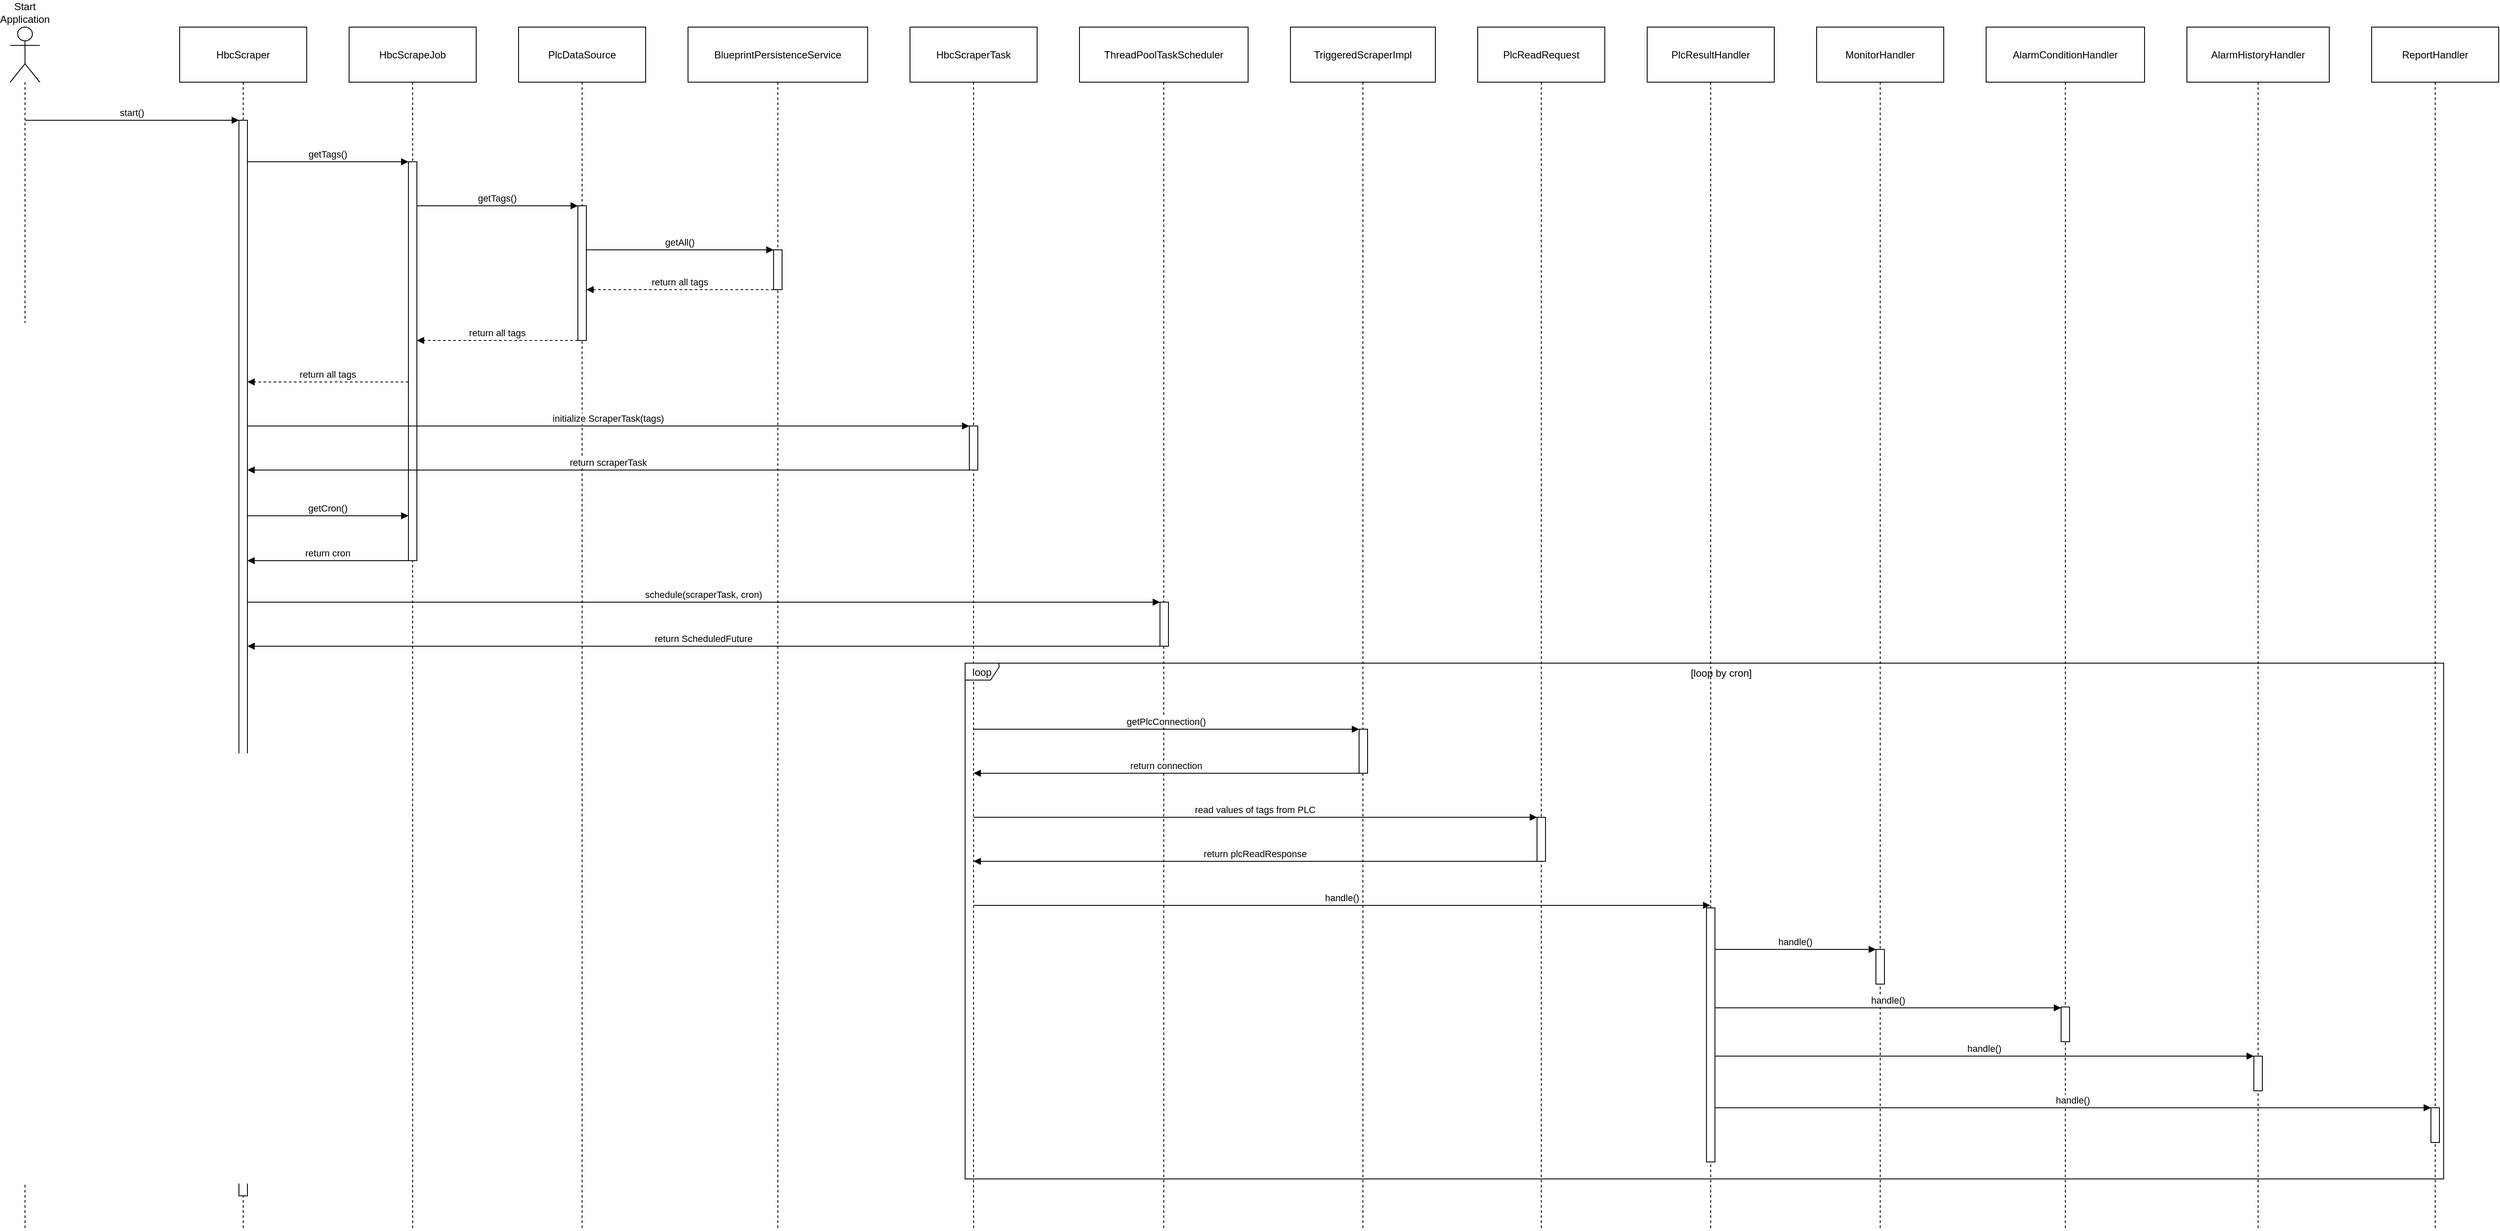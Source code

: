 <mxfile version="24.2.2" type="google">
  <diagram name="Page-1" id="VU7iLqCbRG2ZNxlCxFiA">
    <mxGraphModel grid="1" page="1" gridSize="10" guides="1" tooltips="1" connect="1" arrows="1" fold="1" pageScale="1" pageWidth="850" pageHeight="1100" math="0" shadow="0">
      <root>
        <mxCell id="0" />
        <mxCell id="1" parent="0" />
        <mxCell id="ag36timdUXWH244_NKGV-1" value="Start Application" style="shape=umlLifeline;perimeter=lifelinePerimeter;whiteSpace=wrap;container=1;dropTarget=0;collapsible=0;recursiveResize=0;outlineConnect=0;portConstraint=eastwest;newEdgeStyle={&quot;edgeStyle&quot;:&quot;elbowEdgeStyle&quot;,&quot;elbow&quot;:&quot;vertical&quot;,&quot;curved&quot;:0,&quot;rounded&quot;:0};participant=umlActor;verticalAlign=bottom;labelPosition=center;verticalLabelPosition=top;align=center;size=65;" vertex="1" parent="1">
          <mxGeometry x="20" y="20" width="35" height="1420" as="geometry" />
        </mxCell>
        <mxCell id="ag36timdUXWH244_NKGV-2" value="HbcScraper" style="shape=umlLifeline;perimeter=lifelinePerimeter;whiteSpace=wrap;container=1;dropTarget=0;collapsible=0;recursiveResize=0;outlineConnect=0;portConstraint=eastwest;newEdgeStyle={&quot;edgeStyle&quot;:&quot;elbowEdgeStyle&quot;,&quot;elbow&quot;:&quot;vertical&quot;,&quot;curved&quot;:0,&quot;rounded&quot;:0};size=65;" vertex="1" parent="1">
          <mxGeometry x="220" y="20" width="150" height="1420" as="geometry" />
        </mxCell>
        <mxCell id="ag36timdUXWH244_NKGV-47" value="" style="points=[];perimeter=orthogonalPerimeter;outlineConnect=0;targetShapes=umlLifeline;portConstraint=eastwest;newEdgeStyle={&quot;edgeStyle&quot;:&quot;elbowEdgeStyle&quot;,&quot;elbow&quot;:&quot;vertical&quot;,&quot;curved&quot;:0,&quot;rounded&quot;:0}" vertex="1" parent="ag36timdUXWH244_NKGV-2">
          <mxGeometry x="70" y="110" width="10" height="1270" as="geometry" />
        </mxCell>
        <mxCell id="ag36timdUXWH244_NKGV-3" value="HbcScrapeJob" style="shape=umlLifeline;perimeter=lifelinePerimeter;whiteSpace=wrap;container=1;dropTarget=0;collapsible=0;recursiveResize=0;outlineConnect=0;portConstraint=eastwest;newEdgeStyle={&quot;edgeStyle&quot;:&quot;elbowEdgeStyle&quot;,&quot;elbow&quot;:&quot;vertical&quot;,&quot;curved&quot;:0,&quot;rounded&quot;:0};size=65;" vertex="1" parent="1">
          <mxGeometry x="420" y="20" width="150" height="1420" as="geometry" />
        </mxCell>
        <mxCell id="ag36timdUXWH244_NKGV-4" value="" style="points=[];perimeter=orthogonalPerimeter;outlineConnect=0;targetShapes=umlLifeline;portConstraint=eastwest;newEdgeStyle={&quot;edgeStyle&quot;:&quot;elbowEdgeStyle&quot;,&quot;elbow&quot;:&quot;vertical&quot;,&quot;curved&quot;:0,&quot;rounded&quot;:0}" vertex="1" parent="ag36timdUXWH244_NKGV-3">
          <mxGeometry x="70" y="159" width="10" height="471" as="geometry" />
        </mxCell>
        <mxCell id="ag36timdUXWH244_NKGV-6" value="PlcDataSource" style="shape=umlLifeline;perimeter=lifelinePerimeter;whiteSpace=wrap;container=1;dropTarget=0;collapsible=0;recursiveResize=0;outlineConnect=0;portConstraint=eastwest;newEdgeStyle={&quot;edgeStyle&quot;:&quot;elbowEdgeStyle&quot;,&quot;elbow&quot;:&quot;vertical&quot;,&quot;curved&quot;:0,&quot;rounded&quot;:0};size=65;" vertex="1" parent="1">
          <mxGeometry x="620" y="20" width="150" height="1420" as="geometry" />
        </mxCell>
        <mxCell id="ag36timdUXWH244_NKGV-7" value="" style="points=[];perimeter=orthogonalPerimeter;outlineConnect=0;targetShapes=umlLifeline;portConstraint=eastwest;newEdgeStyle={&quot;edgeStyle&quot;:&quot;elbowEdgeStyle&quot;,&quot;elbow&quot;:&quot;vertical&quot;,&quot;curved&quot;:0,&quot;rounded&quot;:0}" vertex="1" parent="ag36timdUXWH244_NKGV-6">
          <mxGeometry x="70" y="211" width="10" height="159" as="geometry" />
        </mxCell>
        <mxCell id="ag36timdUXWH244_NKGV-8" value="BlueprintPersistenceService" style="shape=umlLifeline;perimeter=lifelinePerimeter;whiteSpace=wrap;container=1;dropTarget=0;collapsible=0;recursiveResize=0;outlineConnect=0;portConstraint=eastwest;newEdgeStyle={&quot;edgeStyle&quot;:&quot;elbowEdgeStyle&quot;,&quot;elbow&quot;:&quot;vertical&quot;,&quot;curved&quot;:0,&quot;rounded&quot;:0};size=65;" vertex="1" parent="1">
          <mxGeometry x="820" y="20" width="212" height="1420" as="geometry" />
        </mxCell>
        <mxCell id="ag36timdUXWH244_NKGV-9" value="" style="points=[];perimeter=orthogonalPerimeter;outlineConnect=0;targetShapes=umlLifeline;portConstraint=eastwest;newEdgeStyle={&quot;edgeStyle&quot;:&quot;elbowEdgeStyle&quot;,&quot;elbow&quot;:&quot;vertical&quot;,&quot;curved&quot;:0,&quot;rounded&quot;:0}" vertex="1" parent="ag36timdUXWH244_NKGV-8">
          <mxGeometry x="101" y="263" width="10" height="47" as="geometry" />
        </mxCell>
        <mxCell id="ag36timdUXWH244_NKGV-10" value="HbcScraperTask" style="shape=umlLifeline;perimeter=lifelinePerimeter;whiteSpace=wrap;container=1;dropTarget=0;collapsible=0;recursiveResize=0;outlineConnect=0;portConstraint=eastwest;newEdgeStyle={&quot;edgeStyle&quot;:&quot;elbowEdgeStyle&quot;,&quot;elbow&quot;:&quot;vertical&quot;,&quot;curved&quot;:0,&quot;rounded&quot;:0};size=65;" vertex="1" parent="1">
          <mxGeometry x="1082" y="20" width="150" height="1420" as="geometry" />
        </mxCell>
        <mxCell id="ag36timdUXWH244_NKGV-11" value="" style="points=[];perimeter=orthogonalPerimeter;outlineConnect=0;targetShapes=umlLifeline;portConstraint=eastwest;newEdgeStyle={&quot;edgeStyle&quot;:&quot;elbowEdgeStyle&quot;,&quot;elbow&quot;:&quot;vertical&quot;,&quot;curved&quot;:0,&quot;rounded&quot;:0}" vertex="1" parent="ag36timdUXWH244_NKGV-10">
          <mxGeometry x="70" y="471" width="10" height="52" as="geometry" />
        </mxCell>
        <mxCell id="ag36timdUXWH244_NKGV-12" value="ThreadPoolTaskScheduler" style="shape=umlLifeline;perimeter=lifelinePerimeter;whiteSpace=wrap;container=1;dropTarget=0;collapsible=0;recursiveResize=0;outlineConnect=0;portConstraint=eastwest;newEdgeStyle={&quot;edgeStyle&quot;:&quot;elbowEdgeStyle&quot;,&quot;elbow&quot;:&quot;vertical&quot;,&quot;curved&quot;:0,&quot;rounded&quot;:0};size=65;" vertex="1" parent="1">
          <mxGeometry x="1282" y="20" width="199" height="1420" as="geometry" />
        </mxCell>
        <mxCell id="ag36timdUXWH244_NKGV-13" value="" style="points=[];perimeter=orthogonalPerimeter;outlineConnect=0;targetShapes=umlLifeline;portConstraint=eastwest;newEdgeStyle={&quot;edgeStyle&quot;:&quot;elbowEdgeStyle&quot;,&quot;elbow&quot;:&quot;vertical&quot;,&quot;curved&quot;:0,&quot;rounded&quot;:0}" vertex="1" parent="ag36timdUXWH244_NKGV-12">
          <mxGeometry x="95" y="679" width="10" height="52" as="geometry" />
        </mxCell>
        <mxCell id="ag36timdUXWH244_NKGV-14" value="TriggeredScraperImpl" style="shape=umlLifeline;perimeter=lifelinePerimeter;whiteSpace=wrap;container=1;dropTarget=0;collapsible=0;recursiveResize=0;outlineConnect=0;portConstraint=eastwest;newEdgeStyle={&quot;edgeStyle&quot;:&quot;elbowEdgeStyle&quot;,&quot;elbow&quot;:&quot;vertical&quot;,&quot;curved&quot;:0,&quot;rounded&quot;:0};size=65;" vertex="1" parent="1">
          <mxGeometry x="1531" y="20" width="171" height="1420" as="geometry" />
        </mxCell>
        <mxCell id="ag36timdUXWH244_NKGV-15" value="" style="points=[];perimeter=orthogonalPerimeter;outlineConnect=0;targetShapes=umlLifeline;portConstraint=eastwest;newEdgeStyle={&quot;edgeStyle&quot;:&quot;elbowEdgeStyle&quot;,&quot;elbow&quot;:&quot;vertical&quot;,&quot;curved&quot;:0,&quot;rounded&quot;:0}" vertex="1" parent="ag36timdUXWH244_NKGV-14">
          <mxGeometry x="81" y="829" width="10" height="52" as="geometry" />
        </mxCell>
        <mxCell id="ag36timdUXWH244_NKGV-16" value="PlcReadRequest" style="shape=umlLifeline;perimeter=lifelinePerimeter;whiteSpace=wrap;container=1;dropTarget=0;collapsible=0;recursiveResize=0;outlineConnect=0;portConstraint=eastwest;newEdgeStyle={&quot;edgeStyle&quot;:&quot;elbowEdgeStyle&quot;,&quot;elbow&quot;:&quot;vertical&quot;,&quot;curved&quot;:0,&quot;rounded&quot;:0};size=65;" vertex="1" parent="1">
          <mxGeometry x="1752" y="20" width="150" height="1420" as="geometry" />
        </mxCell>
        <mxCell id="ag36timdUXWH244_NKGV-17" value="" style="points=[];perimeter=orthogonalPerimeter;outlineConnect=0;targetShapes=umlLifeline;portConstraint=eastwest;newEdgeStyle={&quot;edgeStyle&quot;:&quot;elbowEdgeStyle&quot;,&quot;elbow&quot;:&quot;vertical&quot;,&quot;curved&quot;:0,&quot;rounded&quot;:0}" vertex="1" parent="ag36timdUXWH244_NKGV-16">
          <mxGeometry x="70" y="933" width="10" height="52" as="geometry" />
        </mxCell>
        <mxCell id="ag36timdUXWH244_NKGV-18" value="PlcResultHandler" style="shape=umlLifeline;perimeter=lifelinePerimeter;whiteSpace=wrap;container=1;dropTarget=0;collapsible=0;recursiveResize=0;outlineConnect=0;portConstraint=eastwest;newEdgeStyle={&quot;edgeStyle&quot;:&quot;elbowEdgeStyle&quot;,&quot;elbow&quot;:&quot;vertical&quot;,&quot;curved&quot;:0,&quot;rounded&quot;:0};size=65;" vertex="1" parent="1">
          <mxGeometry x="1952" y="20" width="150" height="1420" as="geometry" />
        </mxCell>
        <mxCell id="ag36timdUXWH244_NKGV-19" value="MonitorHandler" style="shape=umlLifeline;perimeter=lifelinePerimeter;whiteSpace=wrap;container=1;dropTarget=0;collapsible=0;recursiveResize=0;outlineConnect=0;portConstraint=eastwest;newEdgeStyle={&quot;edgeStyle&quot;:&quot;elbowEdgeStyle&quot;,&quot;elbow&quot;:&quot;vertical&quot;,&quot;curved&quot;:0,&quot;rounded&quot;:0};size=65;" vertex="1" parent="1">
          <mxGeometry x="2152" y="20" width="150" height="1420" as="geometry" />
        </mxCell>
        <mxCell id="ag36timdUXWH244_NKGV-20" value="AlarmConditionHandler" style="shape=umlLifeline;perimeter=lifelinePerimeter;whiteSpace=wrap;container=1;dropTarget=0;collapsible=0;recursiveResize=0;outlineConnect=0;portConstraint=eastwest;newEdgeStyle={&quot;edgeStyle&quot;:&quot;elbowEdgeStyle&quot;,&quot;elbow&quot;:&quot;vertical&quot;,&quot;curved&quot;:0,&quot;rounded&quot;:0};size=65;" vertex="1" parent="1">
          <mxGeometry x="2352" y="20" width="187" height="1420" as="geometry" />
        </mxCell>
        <mxCell id="ag36timdUXWH244_NKGV-21" value="AlarmHistoryHandler" style="shape=umlLifeline;perimeter=lifelinePerimeter;whiteSpace=wrap;container=1;dropTarget=0;collapsible=0;recursiveResize=0;outlineConnect=0;portConstraint=eastwest;newEdgeStyle={&quot;edgeStyle&quot;:&quot;elbowEdgeStyle&quot;,&quot;elbow&quot;:&quot;vertical&quot;,&quot;curved&quot;:0,&quot;rounded&quot;:0};size=65;" vertex="1" parent="1">
          <mxGeometry x="2589" y="20" width="168" height="1420" as="geometry" />
        </mxCell>
        <mxCell id="ag36timdUXWH244_NKGV-52" value="" style="points=[];perimeter=orthogonalPerimeter;outlineConnect=0;targetShapes=umlLifeline;portConstraint=eastwest;newEdgeStyle={&quot;edgeStyle&quot;:&quot;elbowEdgeStyle&quot;,&quot;elbow&quot;:&quot;vertical&quot;,&quot;curved&quot;:0,&quot;rounded&quot;:0}" vertex="1" parent="ag36timdUXWH244_NKGV-21">
          <mxGeometry x="79" y="1215" width="10" height="41" as="geometry" />
        </mxCell>
        <mxCell id="ag36timdUXWH244_NKGV-22" value="ReportHandler" style="shape=umlLifeline;perimeter=lifelinePerimeter;whiteSpace=wrap;container=1;dropTarget=0;collapsible=0;recursiveResize=0;outlineConnect=0;portConstraint=eastwest;newEdgeStyle={&quot;edgeStyle&quot;:&quot;elbowEdgeStyle&quot;,&quot;elbow&quot;:&quot;vertical&quot;,&quot;curved&quot;:0,&quot;rounded&quot;:0};size=65;" vertex="1" parent="1">
          <mxGeometry x="2807" y="20" width="150" height="1420" as="geometry" />
        </mxCell>
        <mxCell id="ag36timdUXWH244_NKGV-53" value="" style="points=[];perimeter=orthogonalPerimeter;outlineConnect=0;targetShapes=umlLifeline;portConstraint=eastwest;newEdgeStyle={&quot;edgeStyle&quot;:&quot;elbowEdgeStyle&quot;,&quot;elbow&quot;:&quot;vertical&quot;,&quot;curved&quot;:0,&quot;rounded&quot;:0}" vertex="1" parent="ag36timdUXWH244_NKGV-22">
          <mxGeometry x="70" y="1276" width="10" height="41" as="geometry" />
        </mxCell>
        <mxCell id="ag36timdUXWH244_NKGV-23" value="loop" style="shape=umlFrame;pointerEvents=0;dropTarget=0;strokeColor=#000000;height=20;width=40" vertex="1" parent="1">
          <mxGeometry x="1147" y="771" width="1745" height="609" as="geometry" />
        </mxCell>
        <mxCell id="ag36timdUXWH244_NKGV-24" value="[loop by cron]" style="text;strokeColor=none;fillColor=none;align=center;verticalAlign=middle;whiteSpace=wrap;" vertex="1" parent="ag36timdUXWH244_NKGV-23">
          <mxGeometry x="40" width="1705" height="23.696" as="geometry" />
        </mxCell>
        <mxCell id="ag36timdUXWH244_NKGV-25" value="start()" style="verticalAlign=bottom;endArrow=block;edgeStyle=elbowEdgeStyle;elbow=vertical;curved=0;rounded=0;" edge="1" parent="1">
          <mxGeometry relative="1" as="geometry">
            <Array as="points">
              <mxPoint x="205" y="130" />
            </Array>
            <mxPoint x="37.889" y="130" as="sourcePoint" />
            <mxPoint x="290" y="130" as="targetPoint" />
          </mxGeometry>
        </mxCell>
        <mxCell id="ag36timdUXWH244_NKGV-26" value="getTags()" style="verticalAlign=bottom;endArrow=block;edgeStyle=elbowEdgeStyle;elbow=vertical;curved=0;rounded=0;" edge="1" parent="1" source="ag36timdUXWH244_NKGV-47" target="ag36timdUXWH244_NKGV-4">
          <mxGeometry relative="1" as="geometry">
            <Array as="points">
              <mxPoint x="408" y="179" />
            </Array>
          </mxGeometry>
        </mxCell>
        <mxCell id="ag36timdUXWH244_NKGV-27" value="getTags()" style="verticalAlign=bottom;endArrow=block;edgeStyle=elbowEdgeStyle;elbow=vertical;curved=0;rounded=0;" edge="1" parent="1" source="ag36timdUXWH244_NKGV-4" target="ag36timdUXWH244_NKGV-7">
          <mxGeometry relative="1" as="geometry">
            <Array as="points">
              <mxPoint x="608" y="231" />
            </Array>
          </mxGeometry>
        </mxCell>
        <mxCell id="ag36timdUXWH244_NKGV-28" value="getAll()" style="verticalAlign=bottom;endArrow=block;edgeStyle=elbowEdgeStyle;elbow=vertical;curved=0;rounded=0;" edge="1" parent="1" source="ag36timdUXWH244_NKGV-7" target="ag36timdUXWH244_NKGV-9">
          <mxGeometry relative="1" as="geometry">
            <Array as="points">
              <mxPoint x="823" y="283" />
            </Array>
          </mxGeometry>
        </mxCell>
        <mxCell id="ag36timdUXWH244_NKGV-29" value="return all tags" style="verticalAlign=bottom;endArrow=block;edgeStyle=elbowEdgeStyle;elbow=vertical;curved=0;rounded=0;dashed=1;" edge="1" parent="1" source="ag36timdUXWH244_NKGV-9" target="ag36timdUXWH244_NKGV-7">
          <mxGeometry relative="1" as="geometry">
            <Array as="points">
              <mxPoint x="821" y="330" />
            </Array>
            <mxPoint x="926" y="325" as="sourcePoint" />
            <mxPoint x="700" y="372" as="targetPoint" />
          </mxGeometry>
        </mxCell>
        <mxCell id="ag36timdUXWH244_NKGV-30" value="return all tags" style="verticalAlign=bottom;endArrow=block;edgeStyle=elbowEdgeStyle;elbow=vertical;curved=0;rounded=0;dashed=1;" edge="1" parent="1">
          <mxGeometry relative="1" as="geometry">
            <Array as="points">
              <mxPoint x="605" y="390" />
            </Array>
            <mxPoint x="690" y="390" as="sourcePoint" />
            <mxPoint x="500" y="390" as="targetPoint" />
          </mxGeometry>
        </mxCell>
        <mxCell id="ag36timdUXWH244_NKGV-31" value="return all tags" style="verticalAlign=bottom;endArrow=block;edgeStyle=elbowEdgeStyle;elbow=vertical;curved=0;rounded=0;dashed=1;" edge="1" parent="1" source="ag36timdUXWH244_NKGV-4" target="ag36timdUXWH244_NKGV-47">
          <mxGeometry relative="1" as="geometry">
            <Array as="points">
              <mxPoint x="405" y="439" />
            </Array>
          </mxGeometry>
        </mxCell>
        <mxCell id="ag36timdUXWH244_NKGV-32" value="initialize ScraperTask(tags)" style="verticalAlign=bottom;endArrow=block;edgeStyle=elbowEdgeStyle;elbow=vertical;curved=0;rounded=0;" edge="1" parent="1" source="ag36timdUXWH244_NKGV-47" target="ag36timdUXWH244_NKGV-11">
          <mxGeometry relative="1" as="geometry">
            <Array as="points">
              <mxPoint x="739" y="491" />
            </Array>
          </mxGeometry>
        </mxCell>
        <mxCell id="ag36timdUXWH244_NKGV-33" value="return scraperTask" style="verticalAlign=bottom;endArrow=block;edgeStyle=elbowEdgeStyle;elbow=vertical;curved=0;rounded=0;" edge="1" parent="1" source="ag36timdUXWH244_NKGV-11" target="ag36timdUXWH244_NKGV-47">
          <mxGeometry relative="1" as="geometry">
            <Array as="points">
              <mxPoint x="736" y="543" />
            </Array>
          </mxGeometry>
        </mxCell>
        <mxCell id="ag36timdUXWH244_NKGV-34" value="getCron()" style="verticalAlign=bottom;endArrow=block;edgeStyle=elbowEdgeStyle;elbow=vertical;curved=0;rounded=0;" edge="1" parent="1">
          <mxGeometry relative="1" as="geometry">
            <Array as="points">
              <mxPoint x="408" y="597" />
            </Array>
            <mxPoint x="300" y="597" as="sourcePoint" />
            <mxPoint x="490" y="597" as="targetPoint" />
          </mxGeometry>
        </mxCell>
        <mxCell id="ag36timdUXWH244_NKGV-35" value="return cron" style="verticalAlign=bottom;endArrow=block;edgeStyle=elbowEdgeStyle;elbow=vertical;curved=0;rounded=0;" edge="1" parent="1">
          <mxGeometry relative="1" as="geometry">
            <Array as="points">
              <mxPoint x="405" y="650" />
            </Array>
            <mxPoint x="490" y="650" as="sourcePoint" />
            <mxPoint x="300" y="650" as="targetPoint" />
          </mxGeometry>
        </mxCell>
        <mxCell id="ag36timdUXWH244_NKGV-36" value="schedule(scraperTask, cron)" style="verticalAlign=bottom;endArrow=block;edgeStyle=elbowEdgeStyle;elbow=vertical;curved=0;rounded=0;" edge="1" parent="1" source="ag36timdUXWH244_NKGV-47" target="ag36timdUXWH244_NKGV-13">
          <mxGeometry relative="1" as="geometry">
            <Array as="points">
              <mxPoint x="851" y="699" />
            </Array>
          </mxGeometry>
        </mxCell>
        <mxCell id="ag36timdUXWH244_NKGV-37" value="return ScheduledFuture" style="verticalAlign=bottom;endArrow=block;edgeStyle=elbowEdgeStyle;elbow=vertical;curved=0;rounded=0;" edge="1" parent="1" source="ag36timdUXWH244_NKGV-13" target="ag36timdUXWH244_NKGV-47">
          <mxGeometry relative="1" as="geometry">
            <Array as="points">
              <mxPoint x="848" y="751" />
            </Array>
          </mxGeometry>
        </mxCell>
        <mxCell id="ag36timdUXWH244_NKGV-38" value="getPlcConnection()" style="verticalAlign=bottom;endArrow=block;edgeStyle=elbowEdgeStyle;elbow=vertical;curved=0;rounded=0;" edge="1" parent="1" source="ag36timdUXWH244_NKGV-10" target="ag36timdUXWH244_NKGV-15">
          <mxGeometry relative="1" as="geometry">
            <Array as="points">
              <mxPoint x="1397" y="849" />
            </Array>
          </mxGeometry>
        </mxCell>
        <mxCell id="ag36timdUXWH244_NKGV-39" value="return connection" style="verticalAlign=bottom;endArrow=block;edgeStyle=elbowEdgeStyle;elbow=vertical;curved=0;rounded=0;" edge="1" parent="1" source="ag36timdUXWH244_NKGV-15" target="ag36timdUXWH244_NKGV-10">
          <mxGeometry relative="1" as="geometry">
            <Array as="points">
              <mxPoint x="1394" y="901" />
            </Array>
          </mxGeometry>
        </mxCell>
        <mxCell id="ag36timdUXWH244_NKGV-40" value="read values of tags from PLC" style="verticalAlign=bottom;endArrow=block;edgeStyle=elbowEdgeStyle;elbow=vertical;curved=0;rounded=0;" edge="1" parent="1" source="ag36timdUXWH244_NKGV-10" target="ag36timdUXWH244_NKGV-17">
          <mxGeometry relative="1" as="geometry">
            <Array as="points">
              <mxPoint x="1502" y="953" />
            </Array>
          </mxGeometry>
        </mxCell>
        <mxCell id="ag36timdUXWH244_NKGV-41" value="return plcReadResponse" style="verticalAlign=bottom;endArrow=block;edgeStyle=elbowEdgeStyle;elbow=vertical;curved=0;rounded=0;" edge="1" parent="1" source="ag36timdUXWH244_NKGV-17" target="ag36timdUXWH244_NKGV-10">
          <mxGeometry relative="1" as="geometry">
            <Array as="points">
              <mxPoint x="1500" y="1005" />
            </Array>
          </mxGeometry>
        </mxCell>
        <mxCell id="ag36timdUXWH244_NKGV-42" value="handle()" style="verticalAlign=bottom;endArrow=block;edgeStyle=elbowEdgeStyle;elbow=vertical;curved=0;rounded=0;" edge="1" parent="1" source="ag36timdUXWH244_NKGV-10" target="ag36timdUXWH244_NKGV-18">
          <mxGeometry relative="1" as="geometry">
            <Array as="points">
              <mxPoint x="1602" y="1057" />
            </Array>
          </mxGeometry>
        </mxCell>
        <mxCell id="ag36timdUXWH244_NKGV-43" value="handle()" style="verticalAlign=bottom;endArrow=block;edgeStyle=elbowEdgeStyle;elbow=vertical;curved=0;rounded=0;" edge="1" parent="1" source="ag36timdUXWH244_NKGV-48" target="ag36timdUXWH244_NKGV-50">
          <mxGeometry relative="1" as="geometry">
            <Array as="points">
              <mxPoint x="2140" y="1109" />
            </Array>
          </mxGeometry>
        </mxCell>
        <mxCell id="ag36timdUXWH244_NKGV-44" value="handle()" style="verticalAlign=bottom;endArrow=block;edgeStyle=elbowEdgeStyle;elbow=vertical;curved=0;rounded=0;" edge="1" parent="1" target="ag36timdUXWH244_NKGV-51">
          <mxGeometry relative="1" as="geometry">
            <Array as="points">
              <mxPoint x="2249" y="1178" />
            </Array>
            <mxPoint x="2032" y="1178" as="sourcePoint" />
            <mxPoint x="2445" y="1178" as="targetPoint" />
          </mxGeometry>
        </mxCell>
        <mxCell id="ag36timdUXWH244_NKGV-45" value="handle()" style="verticalAlign=bottom;endArrow=block;edgeStyle=elbowEdgeStyle;elbow=vertical;curved=0;rounded=0;" edge="1" parent="1">
          <mxGeometry relative="1" as="geometry">
            <Array as="points">
              <mxPoint x="2363" y="1235" />
            </Array>
            <mxPoint x="2032" y="1235" as="sourcePoint" />
            <mxPoint x="2668" y="1235" as="targetPoint" />
          </mxGeometry>
        </mxCell>
        <mxCell id="ag36timdUXWH244_NKGV-46" value="handle()" style="verticalAlign=bottom;endArrow=block;edgeStyle=elbowEdgeStyle;elbow=vertical;curved=0;rounded=0;" edge="1" parent="1" source="ag36timdUXWH244_NKGV-48">
          <mxGeometry relative="1" as="geometry">
            <Array as="points">
              <mxPoint x="2467" y="1296" />
            </Array>
            <mxPoint x="2032" y="1296" as="sourcePoint" />
            <mxPoint x="2877" y="1296" as="targetPoint" />
          </mxGeometry>
        </mxCell>
        <mxCell id="ag36timdUXWH244_NKGV-48" value="" style="points=[];perimeter=orthogonalPerimeter;outlineConnect=0;targetShapes=umlLifeline;portConstraint=eastwest;newEdgeStyle={&quot;edgeStyle&quot;:&quot;elbowEdgeStyle&quot;,&quot;elbow&quot;:&quot;vertical&quot;,&quot;curved&quot;:0,&quot;rounded&quot;:0}" vertex="1" parent="1">
          <mxGeometry x="2022" y="1060" width="10" height="300" as="geometry" />
        </mxCell>
        <mxCell id="ag36timdUXWH244_NKGV-50" value="" style="points=[];perimeter=orthogonalPerimeter;outlineConnect=0;targetShapes=umlLifeline;portConstraint=eastwest;newEdgeStyle={&quot;edgeStyle&quot;:&quot;elbowEdgeStyle&quot;,&quot;elbow&quot;:&quot;vertical&quot;,&quot;curved&quot;:0,&quot;rounded&quot;:0}" vertex="1" parent="1">
          <mxGeometry x="2222" y="1109" width="10" height="41" as="geometry" />
        </mxCell>
        <mxCell id="ag36timdUXWH244_NKGV-51" value="" style="points=[];perimeter=orthogonalPerimeter;outlineConnect=0;targetShapes=umlLifeline;portConstraint=eastwest;newEdgeStyle={&quot;edgeStyle&quot;:&quot;elbowEdgeStyle&quot;,&quot;elbow&quot;:&quot;vertical&quot;,&quot;curved&quot;:0,&quot;rounded&quot;:0}" vertex="1" parent="1">
          <mxGeometry x="2440.5" y="1177" width="10" height="41" as="geometry" />
        </mxCell>
      </root>
    </mxGraphModel>
  </diagram>
</mxfile>
